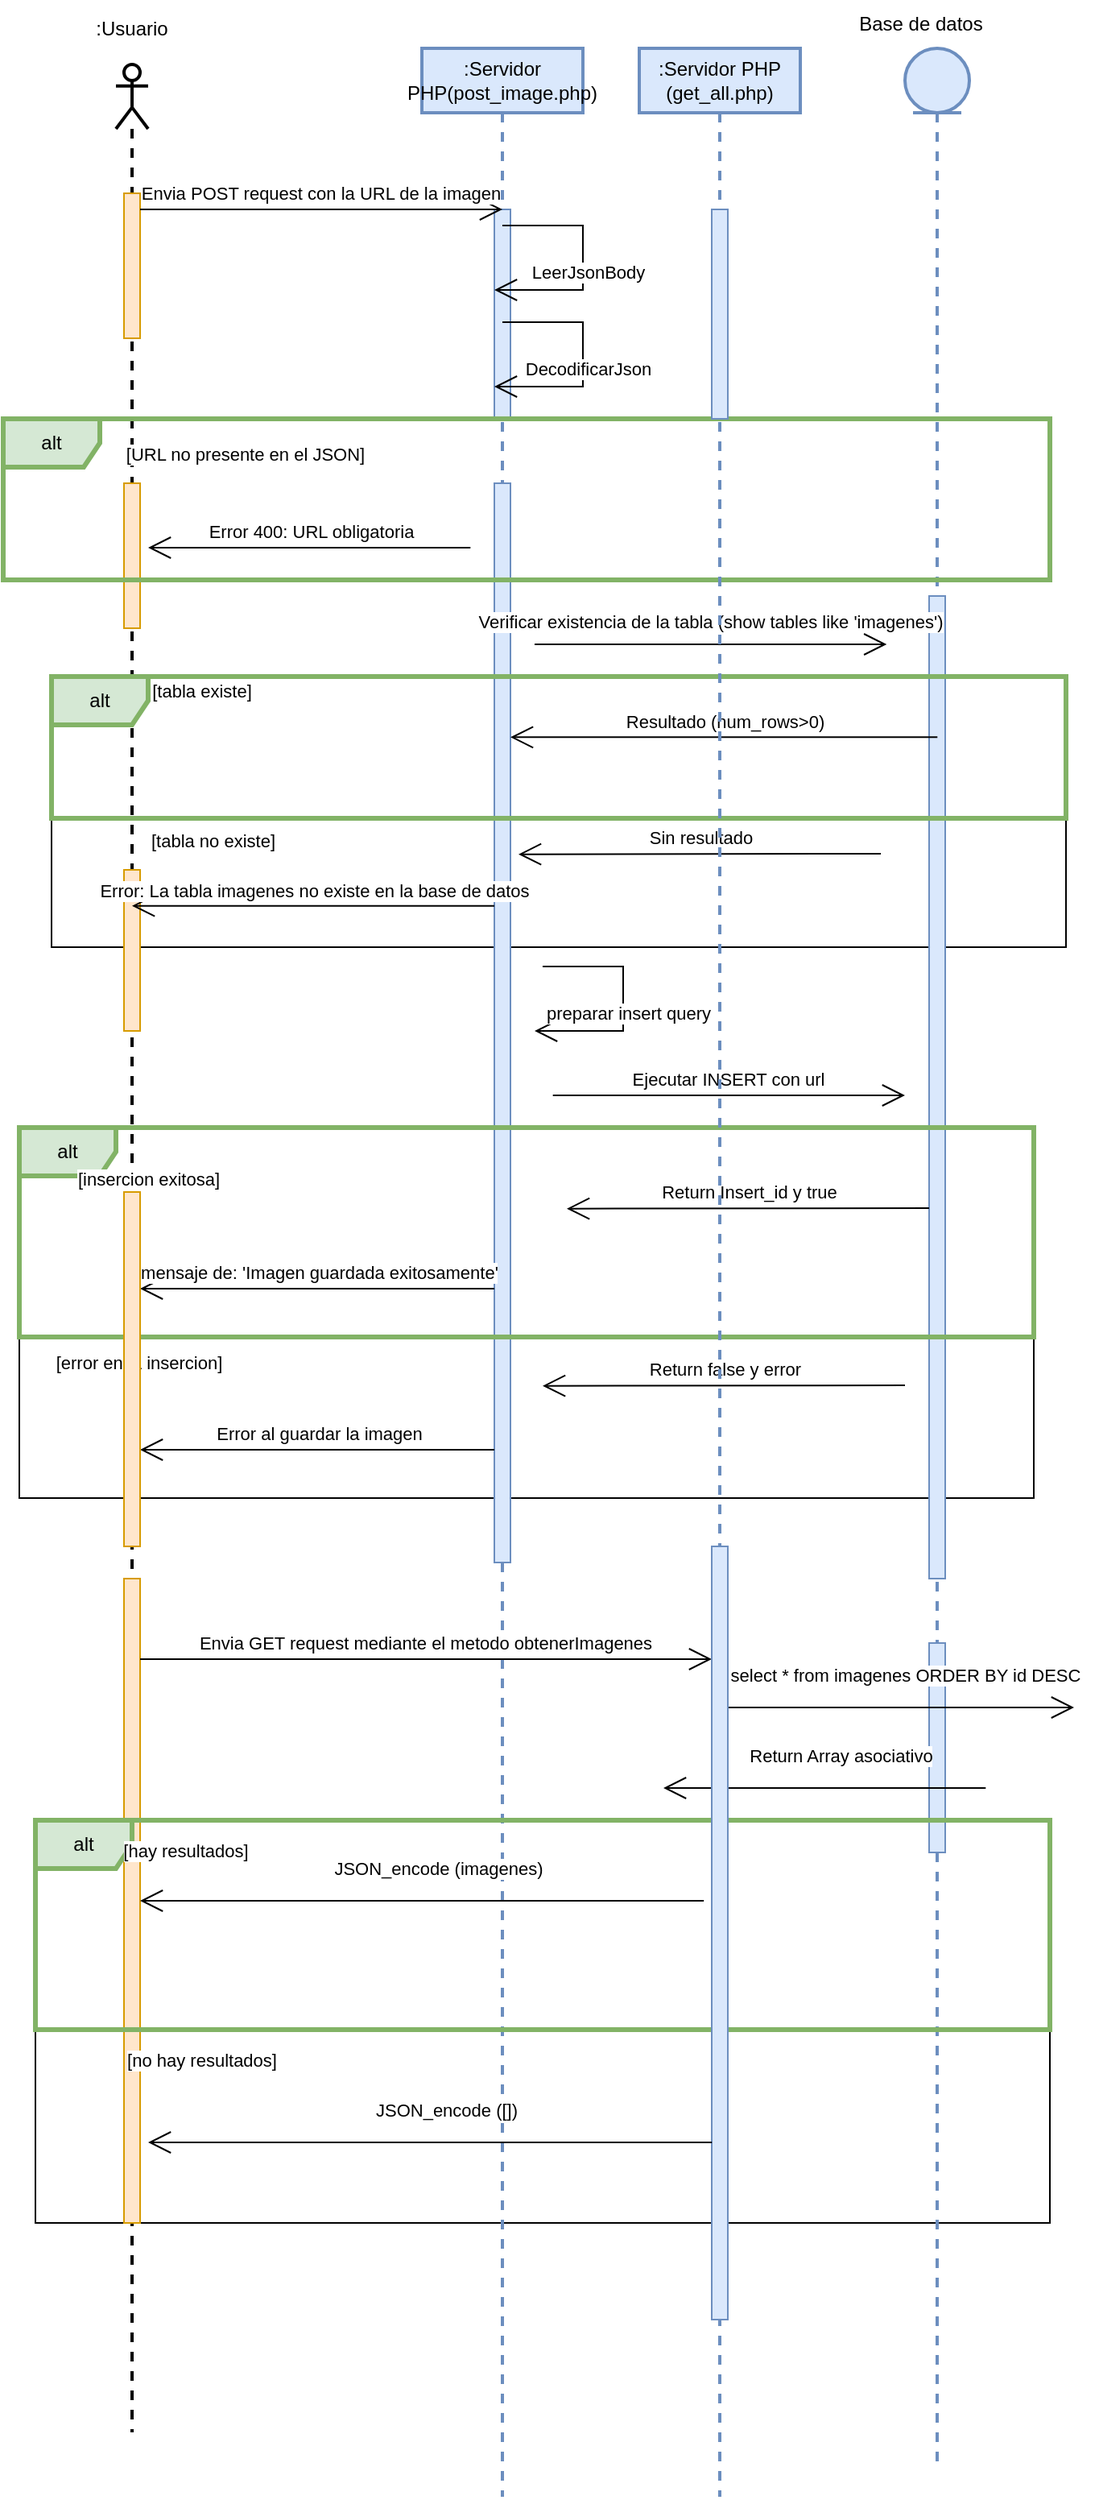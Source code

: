<mxfile version="24.4.13" type="device">
  <diagram name="Page-1" id="2YBvvXClWsGukQMizWep">
    <mxGraphModel dx="797" dy="467" grid="1" gridSize="10" guides="1" tooltips="1" connect="1" arrows="1" fold="1" page="1" pageScale="1" pageWidth="850" pageHeight="1100" math="0" shadow="0">
      <root>
        <mxCell id="0" />
        <mxCell id="1" parent="0" />
        <mxCell id="5vyok6zMxonw06u8ipOK-73" value="" style="shape=rect;html=1;rounded=0;whiteSpace=wrap;align=center;gradientColor=none;" vertex="1" parent="1">
          <mxGeometry x="50" y="1340" width="630" height="120" as="geometry" />
        </mxCell>
        <mxCell id="5vyok6zMxonw06u8ipOK-48" value="" style="shape=rect;html=1;rounded=0;whiteSpace=wrap;align=center;gradientColor=none;" vertex="1" parent="1">
          <mxGeometry x="40" y="910" width="630" height="100" as="geometry" />
        </mxCell>
        <mxCell id="5vyok6zMxonw06u8ipOK-8" value="" style="shape=umlLifeline;perimeter=lifelinePerimeter;whiteSpace=wrap;html=1;container=1;dropTarget=0;collapsible=0;recursiveResize=0;outlineConnect=0;portConstraint=eastwest;newEdgeStyle={&quot;curved&quot;:0,&quot;rounded&quot;:0};participant=umlEntity;fillColor=#dae8fc;strokeColor=#6c8ebf;strokeWidth=2;" vertex="1" parent="1">
          <mxGeometry x="590" y="110" width="40" height="1500" as="geometry" />
        </mxCell>
        <mxCell id="5vyok6zMxonw06u8ipOK-66" value="" style="html=1;points=[[0,0,0,0,5],[0,1,0,0,-5],[1,0,0,0,5],[1,1,0,0,-5]];perimeter=orthogonalPerimeter;outlineConnect=0;targetShapes=umlLifeline;portConstraint=eastwest;newEdgeStyle={&quot;curved&quot;:0,&quot;rounded&quot;:0};fillColor=#dae8fc;strokeColor=#6c8ebf;" vertex="1" parent="5vyok6zMxonw06u8ipOK-8">
          <mxGeometry x="15" y="990" width="10" height="130" as="geometry" />
        </mxCell>
        <mxCell id="5vyok6zMxonw06u8ipOK-29" value="" style="shape=rect;html=1;rounded=0;whiteSpace=wrap;align=center;gradientColor=none;" vertex="1" parent="1">
          <mxGeometry x="60" y="588" width="630" height="80" as="geometry" />
        </mxCell>
        <mxCell id="5vyok6zMxonw06u8ipOK-37" value="" style="html=1;points=[[0,0,0,0,5],[0,1,0,0,-5],[1,0,0,0,5],[1,1,0,0,-5]];perimeter=orthogonalPerimeter;outlineConnect=0;targetShapes=umlLifeline;portConstraint=eastwest;newEdgeStyle={&quot;curved&quot;:0,&quot;rounded&quot;:0};fillColor=#dae8fc;strokeColor=#6c8ebf;" vertex="1" parent="1">
          <mxGeometry x="605" y="450" width="10" height="610" as="geometry" />
        </mxCell>
        <mxCell id="5vyok6zMxonw06u8ipOK-1" value="" style="shape=umlLifeline;perimeter=lifelinePerimeter;whiteSpace=wrap;html=1;container=1;dropTarget=0;collapsible=0;recursiveResize=0;outlineConnect=0;portConstraint=eastwest;newEdgeStyle={&quot;curved&quot;:0,&quot;rounded&quot;:0};participant=umlActor;strokeWidth=2;" vertex="1" parent="1">
          <mxGeometry x="100" y="120" width="20" height="1470" as="geometry" />
        </mxCell>
        <mxCell id="5vyok6zMxonw06u8ipOK-2" value="" style="html=1;points=[[0,0,0,0,5],[0,1,0,0,-5],[1,0,0,0,5],[1,1,0,0,-5]];perimeter=orthogonalPerimeter;outlineConnect=0;targetShapes=umlLifeline;portConstraint=eastwest;newEdgeStyle={&quot;curved&quot;:0,&quot;rounded&quot;:0};fillColor=#ffe6cc;strokeColor=#d79b00;" vertex="1" parent="5vyok6zMxonw06u8ipOK-1">
          <mxGeometry x="5" y="80" width="10" height="90" as="geometry" />
        </mxCell>
        <mxCell id="5vyok6zMxonw06u8ipOK-45" value="" style="html=1;points=[[0,0,0,0,5],[0,1,0,0,-5],[1,0,0,0,5],[1,1,0,0,-5]];perimeter=orthogonalPerimeter;outlineConnect=0;targetShapes=umlLifeline;portConstraint=eastwest;newEdgeStyle={&quot;curved&quot;:0,&quot;rounded&quot;:0};fillColor=#ffe6cc;strokeColor=#d79b00;" vertex="1" parent="5vyok6zMxonw06u8ipOK-1">
          <mxGeometry x="5" y="260" width="10" height="90" as="geometry" />
        </mxCell>
        <mxCell id="5vyok6zMxonw06u8ipOK-46" value="" style="html=1;points=[[0,0,0,0,5],[0,1,0,0,-5],[1,0,0,0,5],[1,1,0,0,-5]];perimeter=orthogonalPerimeter;outlineConnect=0;targetShapes=umlLifeline;portConstraint=eastwest;newEdgeStyle={&quot;curved&quot;:0,&quot;rounded&quot;:0};fillColor=#ffe6cc;strokeColor=#d79b00;" vertex="1" parent="5vyok6zMxonw06u8ipOK-1">
          <mxGeometry x="5" y="500" width="10" height="100" as="geometry" />
        </mxCell>
        <mxCell id="5vyok6zMxonw06u8ipOK-63" value="" style="html=1;points=[[0,0,0,0,5],[0,1,0,0,-5],[1,0,0,0,5],[1,1,0,0,-5]];perimeter=orthogonalPerimeter;outlineConnect=0;targetShapes=umlLifeline;portConstraint=eastwest;newEdgeStyle={&quot;curved&quot;:0,&quot;rounded&quot;:0};fillColor=#ffe6cc;strokeColor=#d79b00;" vertex="1" parent="5vyok6zMxonw06u8ipOK-1">
          <mxGeometry x="5" y="940" width="10" height="400" as="geometry" />
        </mxCell>
        <mxCell id="5vyok6zMxonw06u8ipOK-4" value=":Usuario&lt;div&gt;&lt;br&gt;&lt;/div&gt;" style="text;html=1;align=center;verticalAlign=middle;whiteSpace=wrap;rounded=0;" vertex="1" parent="1">
          <mxGeometry x="80" y="90" width="60" height="30" as="geometry" />
        </mxCell>
        <mxCell id="5vyok6zMxonw06u8ipOK-7" value=":Servidor PHP(post_image.php)" style="shape=umlLifeline;perimeter=lifelinePerimeter;whiteSpace=wrap;html=1;container=1;dropTarget=0;collapsible=0;recursiveResize=0;outlineConnect=0;portConstraint=eastwest;newEdgeStyle={&quot;curved&quot;:0,&quot;rounded&quot;:0};fillColor=#dae8fc;strokeColor=#6c8ebf;strokeWidth=2;" vertex="1" parent="1">
          <mxGeometry x="290" y="110" width="100" height="1520" as="geometry" />
        </mxCell>
        <mxCell id="5vyok6zMxonw06u8ipOK-9" value="" style="html=1;points=[[0,0,0,0,5],[0,1,0,0,-5],[1,0,0,0,5],[1,1,0,0,-5]];perimeter=orthogonalPerimeter;outlineConnect=0;targetShapes=umlLifeline;portConstraint=eastwest;newEdgeStyle={&quot;curved&quot;:0,&quot;rounded&quot;:0};fillColor=#dae8fc;strokeColor=#6c8ebf;" vertex="1" parent="5vyok6zMxonw06u8ipOK-7">
          <mxGeometry x="45" y="100" width="10" height="130" as="geometry" />
        </mxCell>
        <mxCell id="5vyok6zMxonw06u8ipOK-19" value="" style="html=1;points=[[0,0,0,0,5],[0,1,0,0,-5],[1,0,0,0,5],[1,1,0,0,-5]];perimeter=orthogonalPerimeter;outlineConnect=0;targetShapes=umlLifeline;portConstraint=eastwest;newEdgeStyle={&quot;curved&quot;:0,&quot;rounded&quot;:0};fillColor=#dae8fc;strokeColor=#6c8ebf;" vertex="1" parent="5vyok6zMxonw06u8ipOK-7">
          <mxGeometry x="45" y="270" width="10" height="670" as="geometry" />
        </mxCell>
        <mxCell id="5vyok6zMxonw06u8ipOK-10" value="Base de datos" style="text;html=1;align=center;verticalAlign=middle;whiteSpace=wrap;rounded=0;" vertex="1" parent="1">
          <mxGeometry x="540" y="80" width="120" height="30" as="geometry" />
        </mxCell>
        <mxCell id="5vyok6zMxonw06u8ipOK-11" value="" style="endArrow=open;endFill=1;endSize=12;html=1;rounded=0;" edge="1" parent="1">
          <mxGeometry width="160" relative="1" as="geometry">
            <mxPoint x="115" y="210" as="sourcePoint" />
            <mxPoint x="340" y="210" as="targetPoint" />
          </mxGeometry>
        </mxCell>
        <mxCell id="5vyok6zMxonw06u8ipOK-12" value="Envia POST request con la URL de la imagen" style="edgeLabel;html=1;align=center;verticalAlign=middle;resizable=0;points=[];" vertex="1" connectable="0" parent="5vyok6zMxonw06u8ipOK-11">
          <mxGeometry x="-0.005" y="2" relative="1" as="geometry">
            <mxPoint y="-8" as="offset" />
          </mxGeometry>
        </mxCell>
        <mxCell id="5vyok6zMxonw06u8ipOK-13" value="" style="endArrow=open;endFill=1;endSize=12;html=1;rounded=0;" edge="1" parent="1">
          <mxGeometry width="160" relative="1" as="geometry">
            <mxPoint x="340" y="220" as="sourcePoint" />
            <mxPoint x="335" y="260" as="targetPoint" />
            <Array as="points">
              <mxPoint x="390" y="220" />
              <mxPoint x="390" y="260" />
            </Array>
          </mxGeometry>
        </mxCell>
        <mxCell id="5vyok6zMxonw06u8ipOK-14" value="LeerJsonBody" style="edgeLabel;html=1;align=center;verticalAlign=middle;resizable=0;points=[];" vertex="1" connectable="0" parent="5vyok6zMxonw06u8ipOK-13">
          <mxGeometry x="0.092" y="3" relative="1" as="geometry">
            <mxPoint as="offset" />
          </mxGeometry>
        </mxCell>
        <mxCell id="5vyok6zMxonw06u8ipOK-15" value="" style="endArrow=open;endFill=1;endSize=12;html=1;rounded=0;" edge="1" parent="1">
          <mxGeometry width="160" relative="1" as="geometry">
            <mxPoint x="340" y="280" as="sourcePoint" />
            <mxPoint x="335" y="320" as="targetPoint" />
            <Array as="points">
              <mxPoint x="390" y="280" />
              <mxPoint x="390" y="320" />
            </Array>
          </mxGeometry>
        </mxCell>
        <mxCell id="5vyok6zMxonw06u8ipOK-16" value="DecodificarJson" style="edgeLabel;html=1;align=center;verticalAlign=middle;resizable=0;points=[];" vertex="1" connectable="0" parent="5vyok6zMxonw06u8ipOK-15">
          <mxGeometry x="0.092" y="3" relative="1" as="geometry">
            <mxPoint as="offset" />
          </mxGeometry>
        </mxCell>
        <mxCell id="5vyok6zMxonw06u8ipOK-17" value="alt" style="shape=umlFrame;whiteSpace=wrap;html=1;pointerEvents=0;fillColor=#d5e8d4;strokeColor=#82b366;strokeWidth=3;" vertex="1" parent="1">
          <mxGeometry x="30" y="340" width="650" height="100" as="geometry" />
        </mxCell>
        <mxCell id="5vyok6zMxonw06u8ipOK-18" value="[URL no presente en el JSON]" style="edgeLabel;html=1;align=center;verticalAlign=middle;resizable=0;points=[];" vertex="1" connectable="0" parent="1">
          <mxGeometry x="170" y="360" as="geometry">
            <mxPoint x="10" y="2" as="offset" />
          </mxGeometry>
        </mxCell>
        <mxCell id="5vyok6zMxonw06u8ipOK-20" value="" style="endArrow=open;endFill=1;endSize=12;html=1;rounded=0;" edge="1" parent="1">
          <mxGeometry width="160" relative="1" as="geometry">
            <mxPoint x="320.15" y="420" as="sourcePoint" />
            <mxPoint x="120.005" y="420.0" as="targetPoint" />
          </mxGeometry>
        </mxCell>
        <mxCell id="5vyok6zMxonw06u8ipOK-21" value="Error 400: URL obligatoria" style="edgeLabel;html=1;align=center;verticalAlign=middle;resizable=0;points=[];" vertex="1" connectable="0" parent="5vyok6zMxonw06u8ipOK-20">
          <mxGeometry x="-0.005" y="2" relative="1" as="geometry">
            <mxPoint y="-12" as="offset" />
          </mxGeometry>
        </mxCell>
        <mxCell id="5vyok6zMxonw06u8ipOK-22" value="" style="endArrow=open;endFill=1;endSize=12;html=1;rounded=0;" edge="1" parent="1">
          <mxGeometry width="160" relative="1" as="geometry">
            <mxPoint x="360.005" y="480.0" as="sourcePoint" />
            <mxPoint x="578.65" y="480.0" as="targetPoint" />
          </mxGeometry>
        </mxCell>
        <mxCell id="5vyok6zMxonw06u8ipOK-23" value="Verificar existencia de la tabla (show tables like &#39;imagenes&#39;)" style="edgeLabel;html=1;align=center;verticalAlign=middle;resizable=0;points=[];" vertex="1" connectable="0" parent="5vyok6zMxonw06u8ipOK-22">
          <mxGeometry x="-0.005" y="2" relative="1" as="geometry">
            <mxPoint y="-12" as="offset" />
          </mxGeometry>
        </mxCell>
        <mxCell id="5vyok6zMxonw06u8ipOK-24" value="alt" style="shape=umlFrame;whiteSpace=wrap;html=1;pointerEvents=0;fillColor=#d5e8d4;strokeColor=#82b366;strokeWidth=3;" vertex="1" parent="1">
          <mxGeometry x="60" y="500" width="630" height="88" as="geometry" />
        </mxCell>
        <mxCell id="5vyok6zMxonw06u8ipOK-25" value="" style="endArrow=open;endFill=1;endSize=12;html=1;rounded=0;" edge="1" parent="1" target="5vyok6zMxonw06u8ipOK-19">
          <mxGeometry width="160" relative="1" as="geometry">
            <mxPoint x="610.15" y="537.68" as="sourcePoint" />
            <mxPoint x="410.005" y="537.68" as="targetPoint" />
          </mxGeometry>
        </mxCell>
        <mxCell id="5vyok6zMxonw06u8ipOK-26" value="Resultado (num_rows&amp;gt;0)" style="edgeLabel;html=1;align=center;verticalAlign=middle;resizable=0;points=[];" vertex="1" connectable="0" parent="5vyok6zMxonw06u8ipOK-25">
          <mxGeometry x="-0.005" y="2" relative="1" as="geometry">
            <mxPoint y="-12" as="offset" />
          </mxGeometry>
        </mxCell>
        <mxCell id="5vyok6zMxonw06u8ipOK-27" value="[tabla existe]" style="edgeLabel;html=1;align=center;verticalAlign=middle;resizable=0;points=[];" vertex="1" connectable="0" parent="1">
          <mxGeometry x="140" y="510" as="geometry">
            <mxPoint x="13" y="-1" as="offset" />
          </mxGeometry>
        </mxCell>
        <mxCell id="5vyok6zMxonw06u8ipOK-30" value="" style="endArrow=open;endFill=1;endSize=12;html=1;rounded=0;entryX=1.5;entryY=0.444;entryDx=0;entryDy=0;entryPerimeter=0;" edge="1" parent="1" source="5vyok6zMxonw06u8ipOK-19">
          <mxGeometry width="160" relative="1" as="geometry">
            <mxPoint x="370.15" y="640" as="sourcePoint" />
            <mxPoint x="110" y="642.32" as="targetPoint" />
          </mxGeometry>
        </mxCell>
        <mxCell id="5vyok6zMxonw06u8ipOK-31" value="Error: La tabla imagenes no existe en la base de datos" style="edgeLabel;html=1;align=center;verticalAlign=middle;resizable=0;points=[];" vertex="1" connectable="0" parent="5vyok6zMxonw06u8ipOK-30">
          <mxGeometry x="-0.005" y="2" relative="1" as="geometry">
            <mxPoint y="-12" as="offset" />
          </mxGeometry>
        </mxCell>
        <mxCell id="5vyok6zMxonw06u8ipOK-32" value="[tabla no existe]" style="edgeLabel;html=1;align=center;verticalAlign=middle;resizable=0;points=[];" vertex="1" connectable="0" parent="1">
          <mxGeometry x="150" y="600" as="geometry">
            <mxPoint x="10" y="2" as="offset" />
          </mxGeometry>
        </mxCell>
        <mxCell id="5vyok6zMxonw06u8ipOK-33" value="" style="endArrow=open;endFill=1;endSize=12;html=1;rounded=0;entryX=1.5;entryY=0.444;entryDx=0;entryDy=0;entryPerimeter=0;" edge="1" parent="1">
          <mxGeometry width="160" relative="1" as="geometry">
            <mxPoint x="575" y="610" as="sourcePoint" />
            <mxPoint x="350" y="610.32" as="targetPoint" />
          </mxGeometry>
        </mxCell>
        <mxCell id="5vyok6zMxonw06u8ipOK-34" value="Sin resultado" style="edgeLabel;html=1;align=center;verticalAlign=middle;resizable=0;points=[];" vertex="1" connectable="0" parent="5vyok6zMxonw06u8ipOK-33">
          <mxGeometry x="-0.005" y="2" relative="1" as="geometry">
            <mxPoint y="-12" as="offset" />
          </mxGeometry>
        </mxCell>
        <mxCell id="5vyok6zMxonw06u8ipOK-35" value="" style="endArrow=open;endFill=1;endSize=12;html=1;rounded=0;" edge="1" parent="1">
          <mxGeometry width="160" relative="1" as="geometry">
            <mxPoint x="371.35" y="760" as="sourcePoint" />
            <mxPoint x="589.995" y="760" as="targetPoint" />
          </mxGeometry>
        </mxCell>
        <mxCell id="5vyok6zMxonw06u8ipOK-38" value="" style="endArrow=open;endFill=1;endSize=12;html=1;rounded=0;" edge="1" parent="1">
          <mxGeometry width="160" relative="1" as="geometry">
            <mxPoint x="365" y="680" as="sourcePoint" />
            <mxPoint x="360" y="720" as="targetPoint" />
            <Array as="points">
              <mxPoint x="415" y="680" />
              <mxPoint x="415" y="720" />
            </Array>
          </mxGeometry>
        </mxCell>
        <mxCell id="5vyok6zMxonw06u8ipOK-39" value="preparar insert query" style="edgeLabel;html=1;align=center;verticalAlign=middle;resizable=0;points=[];" vertex="1" connectable="0" parent="5vyok6zMxonw06u8ipOK-38">
          <mxGeometry x="0.092" y="3" relative="1" as="geometry">
            <mxPoint as="offset" />
          </mxGeometry>
        </mxCell>
        <mxCell id="5vyok6zMxonw06u8ipOK-43" value="Ejecutar INSERT con url" style="edgeLabel;html=1;align=center;verticalAlign=middle;resizable=0;points=[];" vertex="1" connectable="0" parent="1">
          <mxGeometry x="480" y="750" as="geometry" />
        </mxCell>
        <mxCell id="5vyok6zMxonw06u8ipOK-44" value="alt" style="shape=umlFrame;whiteSpace=wrap;html=1;pointerEvents=0;fillColor=#d5e8d4;strokeColor=#82b366;strokeWidth=3;" vertex="1" parent="1">
          <mxGeometry x="40" y="780" width="630" height="130" as="geometry" />
        </mxCell>
        <mxCell id="5vyok6zMxonw06u8ipOK-47" value="[insercion exitosa]" style="edgeLabel;html=1;align=center;verticalAlign=middle;resizable=0;points=[];" vertex="1" connectable="0" parent="1">
          <mxGeometry x="110" y="810" as="geometry">
            <mxPoint x="10" y="2" as="offset" />
          </mxGeometry>
        </mxCell>
        <mxCell id="5vyok6zMxonw06u8ipOK-49" value="[error en la insercion]" style="edgeLabel;html=1;align=center;verticalAlign=middle;resizable=0;points=[];" vertex="1" connectable="0" parent="1">
          <mxGeometry x="100" y="930" as="geometry">
            <mxPoint x="14" y="-4" as="offset" />
          </mxGeometry>
        </mxCell>
        <mxCell id="5vyok6zMxonw06u8ipOK-50" value="" style="endArrow=open;endFill=1;endSize=12;html=1;rounded=0;entryX=1.5;entryY=0.444;entryDx=0;entryDy=0;entryPerimeter=0;" edge="1" parent="1">
          <mxGeometry width="160" relative="1" as="geometry">
            <mxPoint x="605" y="830" as="sourcePoint" />
            <mxPoint x="380" y="830.32" as="targetPoint" />
          </mxGeometry>
        </mxCell>
        <mxCell id="5vyok6zMxonw06u8ipOK-51" value="Return Insert_id y true" style="edgeLabel;html=1;align=center;verticalAlign=middle;resizable=0;points=[];" vertex="1" connectable="0" parent="5vyok6zMxonw06u8ipOK-50">
          <mxGeometry x="-0.005" y="2" relative="1" as="geometry">
            <mxPoint y="-12" as="offset" />
          </mxGeometry>
        </mxCell>
        <mxCell id="5vyok6zMxonw06u8ipOK-53" value="" style="endArrow=open;endFill=1;endSize=12;html=1;rounded=0;" edge="1" parent="1">
          <mxGeometry width="160" relative="1" as="geometry">
            <mxPoint x="335" y="880" as="sourcePoint" />
            <mxPoint x="115" y="880" as="targetPoint" />
          </mxGeometry>
        </mxCell>
        <mxCell id="5vyok6zMxonw06u8ipOK-54" value="mensaje de: &#39;Imagen guardada exitosamente&#39;" style="edgeLabel;html=1;align=center;verticalAlign=middle;resizable=0;points=[];" vertex="1" connectable="0" parent="5vyok6zMxonw06u8ipOK-53">
          <mxGeometry x="-0.005" y="2" relative="1" as="geometry">
            <mxPoint y="-12" as="offset" />
          </mxGeometry>
        </mxCell>
        <mxCell id="5vyok6zMxonw06u8ipOK-55" value="" style="endArrow=open;endFill=1;endSize=12;html=1;rounded=0;entryX=1.5;entryY=0.444;entryDx=0;entryDy=0;entryPerimeter=0;" edge="1" parent="1">
          <mxGeometry width="160" relative="1" as="geometry">
            <mxPoint x="590" y="940" as="sourcePoint" />
            <mxPoint x="365" y="940.32" as="targetPoint" />
          </mxGeometry>
        </mxCell>
        <mxCell id="5vyok6zMxonw06u8ipOK-56" value="Return false y error" style="edgeLabel;html=1;align=center;verticalAlign=middle;resizable=0;points=[];" vertex="1" connectable="0" parent="5vyok6zMxonw06u8ipOK-55">
          <mxGeometry x="-0.005" y="2" relative="1" as="geometry">
            <mxPoint y="-12" as="offset" />
          </mxGeometry>
        </mxCell>
        <mxCell id="5vyok6zMxonw06u8ipOK-57" value="" style="endArrow=open;endFill=1;endSize=12;html=1;rounded=0;" edge="1" parent="1">
          <mxGeometry width="160" relative="1" as="geometry">
            <mxPoint x="335" y="980" as="sourcePoint" />
            <mxPoint x="115" y="980" as="targetPoint" />
          </mxGeometry>
        </mxCell>
        <mxCell id="5vyok6zMxonw06u8ipOK-58" value="Error al guardar la imagen" style="edgeLabel;html=1;align=center;verticalAlign=middle;resizable=0;points=[];" vertex="1" connectable="0" parent="5vyok6zMxonw06u8ipOK-57">
          <mxGeometry x="-0.005" y="2" relative="1" as="geometry">
            <mxPoint y="-12" as="offset" />
          </mxGeometry>
        </mxCell>
        <mxCell id="5vyok6zMxonw06u8ipOK-61" value="" style="html=1;points=[[0,0,0,0,5],[0,1,0,0,-5],[1,0,0,0,5],[1,1,0,0,-5]];perimeter=orthogonalPerimeter;outlineConnect=0;targetShapes=umlLifeline;portConstraint=eastwest;newEdgeStyle={&quot;curved&quot;:0,&quot;rounded&quot;:0};fillColor=#ffe6cc;strokeColor=#d79b00;" vertex="1" parent="1">
          <mxGeometry x="105" y="820" width="10" height="220" as="geometry" />
        </mxCell>
        <mxCell id="5vyok6zMxonw06u8ipOK-64" value="" style="endArrow=open;endFill=1;endSize=12;html=1;rounded=0;" edge="1" parent="1" target="5vyok6zMxonw06u8ipOK-77">
          <mxGeometry width="160" relative="1" as="geometry">
            <mxPoint x="115" y="1110" as="sourcePoint" />
            <mxPoint x="340" y="1110" as="targetPoint" />
          </mxGeometry>
        </mxCell>
        <mxCell id="5vyok6zMxonw06u8ipOK-65" value="Envia GET request mediante el metodo obtenerImagenes" style="edgeLabel;html=1;align=center;verticalAlign=middle;resizable=0;points=[];" vertex="1" connectable="0" parent="5vyok6zMxonw06u8ipOK-64">
          <mxGeometry x="-0.005" y="2" relative="1" as="geometry">
            <mxPoint y="-8" as="offset" />
          </mxGeometry>
        </mxCell>
        <mxCell id="5vyok6zMxonw06u8ipOK-67" value="" style="endArrow=open;endFill=1;endSize=12;html=1;rounded=0;" edge="1" parent="1">
          <mxGeometry width="160" relative="1" as="geometry">
            <mxPoint x="470" y="1140" as="sourcePoint" />
            <mxPoint x="695" y="1140" as="targetPoint" />
          </mxGeometry>
        </mxCell>
        <mxCell id="5vyok6zMxonw06u8ipOK-68" value="select * from imagenes ORDER BY id DESC" style="edgeLabel;html=1;align=center;verticalAlign=middle;resizable=0;points=[];" vertex="1" connectable="0" parent="5vyok6zMxonw06u8ipOK-67">
          <mxGeometry x="-0.005" y="2" relative="1" as="geometry">
            <mxPoint x="8" y="-18" as="offset" />
          </mxGeometry>
        </mxCell>
        <mxCell id="5vyok6zMxonw06u8ipOK-70" value="" style="endArrow=open;endFill=1;endSize=12;html=1;rounded=0;" edge="1" parent="1">
          <mxGeometry width="160" relative="1" as="geometry">
            <mxPoint x="640.15" y="1190" as="sourcePoint" />
            <mxPoint x="440.005" y="1190" as="targetPoint" />
          </mxGeometry>
        </mxCell>
        <mxCell id="5vyok6zMxonw06u8ipOK-71" value="Return Array asociativo" style="edgeLabel;html=1;align=center;verticalAlign=middle;resizable=0;points=[];" vertex="1" connectable="0" parent="5vyok6zMxonw06u8ipOK-70">
          <mxGeometry x="-0.005" y="2" relative="1" as="geometry">
            <mxPoint x="9" y="-22" as="offset" />
          </mxGeometry>
        </mxCell>
        <mxCell id="5vyok6zMxonw06u8ipOK-72" value="alt" style="shape=umlFrame;whiteSpace=wrap;html=1;pointerEvents=0;fillColor=#d5e8d4;strokeColor=#82b366;strokeWidth=3;" vertex="1" parent="1">
          <mxGeometry x="50" y="1210" width="630" height="130" as="geometry" />
        </mxCell>
        <mxCell id="5vyok6zMxonw06u8ipOK-75" value=":Servidor PHP (get_all.php)" style="shape=umlLifeline;perimeter=lifelinePerimeter;whiteSpace=wrap;html=1;container=1;dropTarget=0;collapsible=0;recursiveResize=0;outlineConnect=0;portConstraint=eastwest;newEdgeStyle={&quot;curved&quot;:0,&quot;rounded&quot;:0};fillColor=#dae8fc;strokeColor=#6c8ebf;strokeWidth=2;" vertex="1" parent="1">
          <mxGeometry x="425" y="110" width="100" height="1520" as="geometry" />
        </mxCell>
        <mxCell id="5vyok6zMxonw06u8ipOK-76" value="" style="html=1;points=[[0,0,0,0,5],[0,1,0,0,-5],[1,0,0,0,5],[1,1,0,0,-5]];perimeter=orthogonalPerimeter;outlineConnect=0;targetShapes=umlLifeline;portConstraint=eastwest;newEdgeStyle={&quot;curved&quot;:0,&quot;rounded&quot;:0};fillColor=#dae8fc;strokeColor=#6c8ebf;" vertex="1" parent="5vyok6zMxonw06u8ipOK-75">
          <mxGeometry x="45" y="100" width="10" height="130" as="geometry" />
        </mxCell>
        <mxCell id="5vyok6zMxonw06u8ipOK-77" value="" style="html=1;points=[[0,0,0,0,5],[0,1,0,0,-5],[1,0,0,0,5],[1,1,0,0,-5]];perimeter=orthogonalPerimeter;outlineConnect=0;targetShapes=umlLifeline;portConstraint=eastwest;newEdgeStyle={&quot;curved&quot;:0,&quot;rounded&quot;:0};fillColor=#dae8fc;strokeColor=#6c8ebf;" vertex="1" parent="5vyok6zMxonw06u8ipOK-75">
          <mxGeometry x="45" y="930" width="10" height="480" as="geometry" />
        </mxCell>
        <mxCell id="5vyok6zMxonw06u8ipOK-79" value="[hay resultados]" style="edgeLabel;html=1;align=center;verticalAlign=middle;resizable=0;points=[];" vertex="1" connectable="0" parent="1">
          <mxGeometry x="130" y="1230" as="geometry">
            <mxPoint x="13" y="-1" as="offset" />
          </mxGeometry>
        </mxCell>
        <mxCell id="5vyok6zMxonw06u8ipOK-80" value="[no hay resultados]" style="edgeLabel;html=1;align=center;verticalAlign=middle;resizable=0;points=[];" vertex="1" connectable="0" parent="1">
          <mxGeometry x="140" y="1360" as="geometry">
            <mxPoint x="13" y="-1" as="offset" />
          </mxGeometry>
        </mxCell>
        <mxCell id="5vyok6zMxonw06u8ipOK-81" value="" style="endArrow=open;endFill=1;endSize=12;html=1;rounded=0;" edge="1" parent="1">
          <mxGeometry width="160" relative="1" as="geometry">
            <mxPoint x="465.07" y="1260" as="sourcePoint" />
            <mxPoint x="115.0" y="1260.0" as="targetPoint" />
          </mxGeometry>
        </mxCell>
        <mxCell id="5vyok6zMxonw06u8ipOK-82" value="JSON_encode (imagenes)" style="edgeLabel;html=1;align=center;verticalAlign=middle;resizable=0;points=[];" vertex="1" connectable="0" parent="5vyok6zMxonw06u8ipOK-81">
          <mxGeometry x="-0.005" y="2" relative="1" as="geometry">
            <mxPoint x="9" y="-22" as="offset" />
          </mxGeometry>
        </mxCell>
        <mxCell id="5vyok6zMxonw06u8ipOK-84" value="" style="endArrow=open;endFill=1;endSize=12;html=1;rounded=0;" edge="1" parent="1">
          <mxGeometry width="160" relative="1" as="geometry">
            <mxPoint x="470.07" y="1410" as="sourcePoint" />
            <mxPoint x="120.0" y="1410.0" as="targetPoint" />
          </mxGeometry>
        </mxCell>
        <mxCell id="5vyok6zMxonw06u8ipOK-85" value="JSON_encode ([])" style="edgeLabel;html=1;align=center;verticalAlign=middle;resizable=0;points=[];" vertex="1" connectable="0" parent="5vyok6zMxonw06u8ipOK-84">
          <mxGeometry x="-0.005" y="2" relative="1" as="geometry">
            <mxPoint x="9" y="-22" as="offset" />
          </mxGeometry>
        </mxCell>
      </root>
    </mxGraphModel>
  </diagram>
</mxfile>
